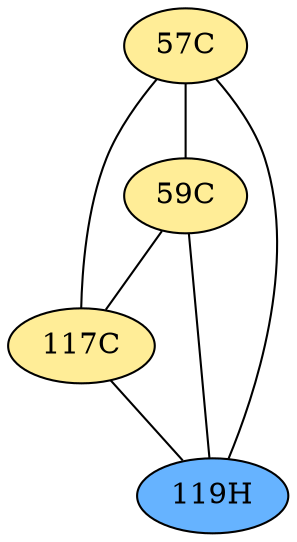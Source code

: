 // The Round Table
graph {
	"57C" [fillcolor="#FFED97" style=radial]
	"59C" [fillcolor="#FFED97" style=radial]
	"57C" -- "59C" [penwidth=1]
	"57C" [fillcolor="#FFED97" style=radial]
	"117C" [fillcolor="#FFED97" style=radial]
	"57C" -- "117C" [penwidth=1]
	"57C" [fillcolor="#FFED97" style=radial]
	"119H" [fillcolor="#66B3FF" style=radial]
	"57C" -- "119H" [penwidth=1]
	"59C" [fillcolor="#FFED97" style=radial]
	"117C" [fillcolor="#FFED97" style=radial]
	"59C" -- "117C" [penwidth=1]
	"59C" [fillcolor="#FFED97" style=radial]
	"119H" [fillcolor="#66B3FF" style=radial]
	"59C" -- "119H" [penwidth=1]
	"117C" [fillcolor="#FFED97" style=radial]
	"119H" [fillcolor="#66B3FF" style=radial]
	"117C" -- "119H" [penwidth=1]
}
